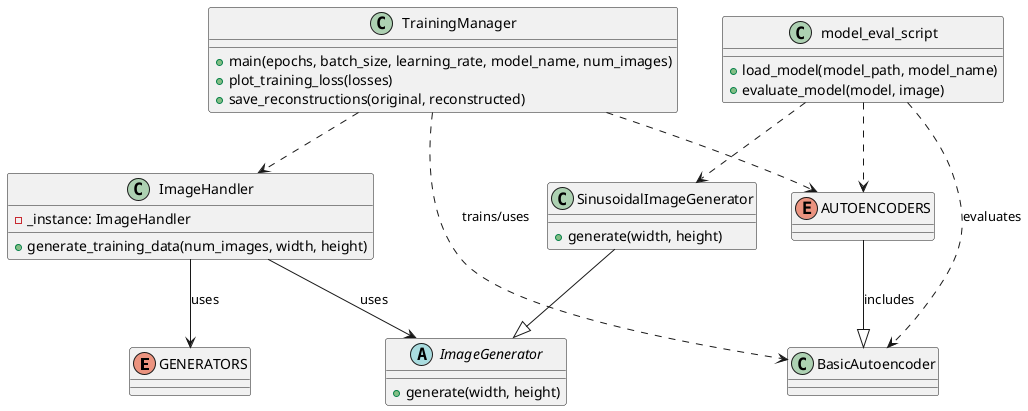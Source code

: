 @startuml
' UML diagram for AutoencoderProject

enum GENERATORS

class ImageHandler {
    - _instance: ImageHandler
    + generate_training_data(num_images, width, height)
}

abstract class ImageGenerator {
    + generate(width, height)
}

class SinusoidalImageGenerator {
    + generate(width, height)
}

SinusoidalImageGenerator --|> ImageGenerator

' Existing autoencoder enum and classes
enum AUTOENCODERS

class BasicAutoencoder
AUTOENCODERS --|> BasicAutoencoder : includes
TrainingManager ..> BasicAutoencoder : trains/uses
model_eval_script ..> BasicAutoencoder : evaluates

class TrainingManager {
    + main(epochs, batch_size, learning_rate, model_name, num_images)
    + plot_training_loss(losses)
    + save_reconstructions(original, reconstructed)
}

class model_eval_script {
    + load_model(model_path, model_name)
    + evaluate_model(model, image)
}

' Relationships
ImageHandler --> GENERATORS : uses
ImageHandler --> ImageGenerator : uses
TrainingManager ..> ImageHandler
TrainingManager ..> AUTOENCODERS
model_eval_script ..> AUTOENCODERS
model_eval_script ..> SinusoidalImageGenerator

@enduml